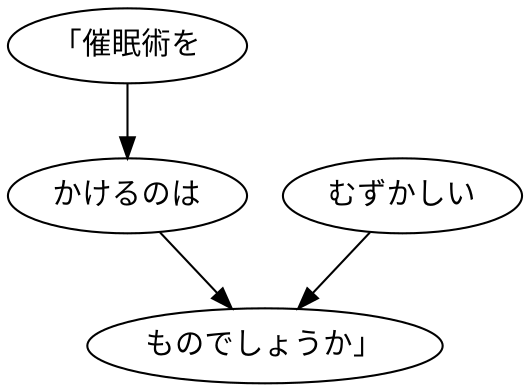 digraph graph5409 {
	node0 [label="「催眠術を"];
	node1 [label="かけるのは"];
	node2 [label="むずかしい"];
	node3 [label="ものでしょうか」"];
	node0 -> node1;
	node1 -> node3;
	node2 -> node3;
}

